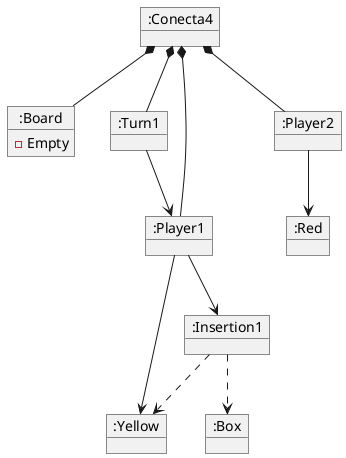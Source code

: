@startuml

object ":Conecta4" as partida
object ":Board" as board
object ":Turn1" as turn1
object ":Player1" as player1
object ":Yellow" as yellow
object ":Player2" as player2
object ":Red" as red
object ":Insertion1" as insertion1
object ":Box" as box

board : -Empty

partida *-- turn1
partida *-- board
partida *-- player1
partida *-- player2

player1 --> yellow
player1 --> insertion1
insertion1 ..> box
insertion1 ..> yellow

turn1 --> player1

player2 --> red

@enduml